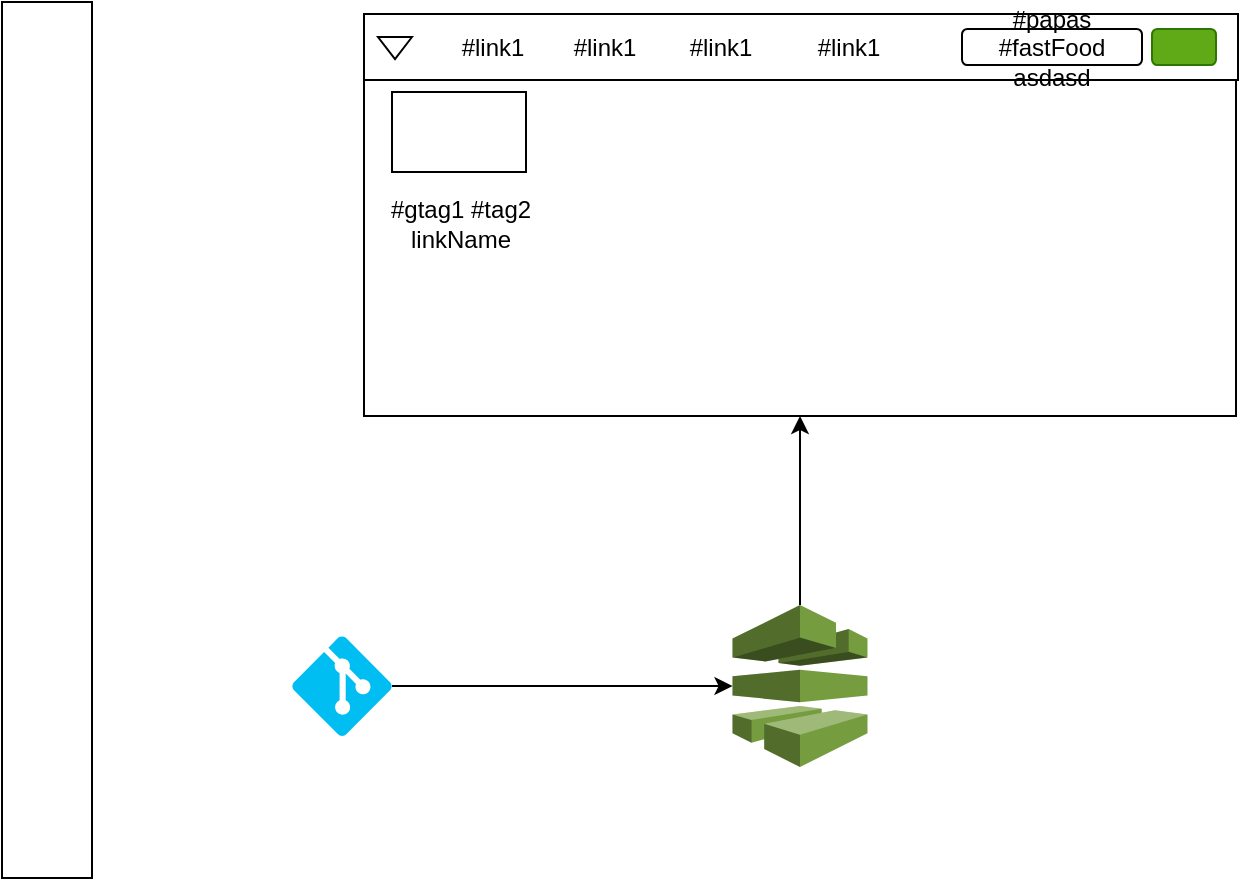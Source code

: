 <mxfile>
    <diagram id="_J0UsA83RbtDW8a0FmFr" name="Page-1">
        <mxGraphModel dx="1063" dy="874" grid="0" gridSize="10" guides="1" tooltips="1" connect="1" arrows="1" fold="1" page="0" pageScale="1" pageWidth="850" pageHeight="1100" math="0" shadow="0">
            <root>
                <mxCell id="0"/>
                <mxCell id="1" parent="0"/>
                <mxCell id="2" value="" style="rounded=0;whiteSpace=wrap;html=1;" vertex="1" parent="1">
                    <mxGeometry x="143" y="24" width="436" height="168" as="geometry"/>
                </mxCell>
                <mxCell id="3" value="" style="rounded=0;whiteSpace=wrap;html=1;" vertex="1" parent="1">
                    <mxGeometry x="143" y="-9" width="437" height="33" as="geometry"/>
                </mxCell>
                <mxCell id="4" value="#papas #fastFood asdasd" style="rounded=1;whiteSpace=wrap;html=1;" vertex="1" parent="1">
                    <mxGeometry x="442" y="-1.5" width="90" height="18" as="geometry"/>
                </mxCell>
                <mxCell id="5" value="" style="rounded=1;whiteSpace=wrap;html=1;fillColor=#60a917;fontColor=#ffffff;strokeColor=#2D7600;" vertex="1" parent="1">
                    <mxGeometry x="537" y="-1.5" width="32" height="18" as="geometry"/>
                </mxCell>
                <mxCell id="6" value="#link1" style="text;html=1;align=center;verticalAlign=middle;resizable=0;points=[];autosize=1;strokeColor=none;fillColor=none;" vertex="1" parent="1">
                    <mxGeometry x="182" y="-5.5" width="49" height="26" as="geometry"/>
                </mxCell>
                <mxCell id="7" value="#link1" style="text;html=1;align=center;verticalAlign=middle;resizable=0;points=[];autosize=1;strokeColor=none;fillColor=none;" vertex="1" parent="1">
                    <mxGeometry x="238" y="-5.5" width="49" height="26" as="geometry"/>
                </mxCell>
                <mxCell id="8" value="#link1" style="text;html=1;align=center;verticalAlign=middle;resizable=0;points=[];autosize=1;strokeColor=none;fillColor=none;" vertex="1" parent="1">
                    <mxGeometry x="296" y="-5.5" width="49" height="26" as="geometry"/>
                </mxCell>
                <mxCell id="9" value="#link1" style="text;html=1;align=center;verticalAlign=middle;resizable=0;points=[];autosize=1;strokeColor=none;fillColor=none;" vertex="1" parent="1">
                    <mxGeometry x="360" y="-5.5" width="49" height="26" as="geometry"/>
                </mxCell>
                <mxCell id="10" value="" style="triangle;whiteSpace=wrap;html=1;rotation=90;" vertex="1" parent="1">
                    <mxGeometry x="153" y="-0.5" width="11" height="17" as="geometry"/>
                </mxCell>
                <mxCell id="11" value="" style="rounded=0;whiteSpace=wrap;html=1;" vertex="1" parent="1">
                    <mxGeometry x="157" y="30" width="67" height="40" as="geometry"/>
                </mxCell>
                <mxCell id="12" value="#gtag1 #tag2&lt;br&gt;linkName" style="text;html=1;align=center;verticalAlign=middle;resizable=0;points=[];autosize=1;strokeColor=none;fillColor=none;" vertex="1" parent="1">
                    <mxGeometry x="146.5" y="75" width="88" height="41" as="geometry"/>
                </mxCell>
                <mxCell id="15" style="edgeStyle=none;html=1;" edge="1" parent="1" source="13" target="14">
                    <mxGeometry relative="1" as="geometry"/>
                </mxCell>
                <mxCell id="13" value="" style="verticalLabelPosition=bottom;html=1;verticalAlign=top;align=center;strokeColor=none;fillColor=#00BEF2;shape=mxgraph.azure.git_repository;" vertex="1" parent="1">
                    <mxGeometry x="107" y="302" width="50" height="50" as="geometry"/>
                </mxCell>
                <mxCell id="16" style="edgeStyle=none;html=1;entryX=0.5;entryY=1;entryDx=0;entryDy=0;" edge="1" parent="1" source="14" target="2">
                    <mxGeometry relative="1" as="geometry"/>
                </mxCell>
                <mxCell id="14" value="" style="outlineConnect=0;dashed=0;verticalLabelPosition=bottom;verticalAlign=top;align=center;html=1;shape=mxgraph.aws3.codepipeline;fillColor=#759C3E;gradientColor=none;" vertex="1" parent="1">
                    <mxGeometry x="327.25" y="286.5" width="67.5" height="81" as="geometry"/>
                </mxCell>
                <mxCell id="17" value="" style="rounded=0;whiteSpace=wrap;html=1;" vertex="1" parent="1">
                    <mxGeometry x="-38" y="-15" width="45" height="438" as="geometry"/>
                </mxCell>
            </root>
        </mxGraphModel>
    </diagram>
</mxfile>